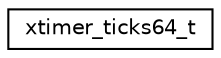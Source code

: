 digraph "Graphical Class Hierarchy"
{
 // LATEX_PDF_SIZE
  edge [fontname="Helvetica",fontsize="10",labelfontname="Helvetica",labelfontsize="10"];
  node [fontname="Helvetica",fontsize="10",shape=record];
  rankdir="LR";
  Node0 [label="xtimer_ticks64_t",height=0.2,width=0.4,color="black", fillcolor="white", style="filled",URL="$structxtimer__ticks64__t.html",tooltip="xtimer timestamp (64 bit)"];
}
